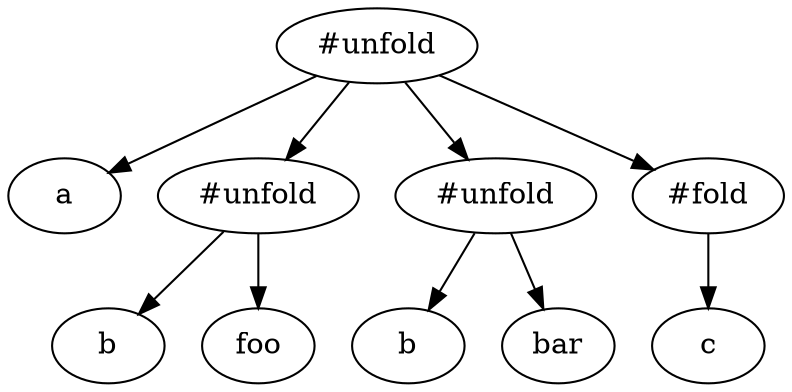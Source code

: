 digraph {
    margin=0.0;


    tag -> a;
    tag -> tag1;
    tag -> tag2;
    tag -> fold;

    tag1 -> b;
    tag1 -> foo;

    tag2 -> b1;
    tag2 -> bar;

    fold -> c;

    tag[label="#unfold"];
    tag1[label="#unfold"];
    tag2[label="#unfold"];
    b1[label="b"];
    fold[label="#fold"];
}

